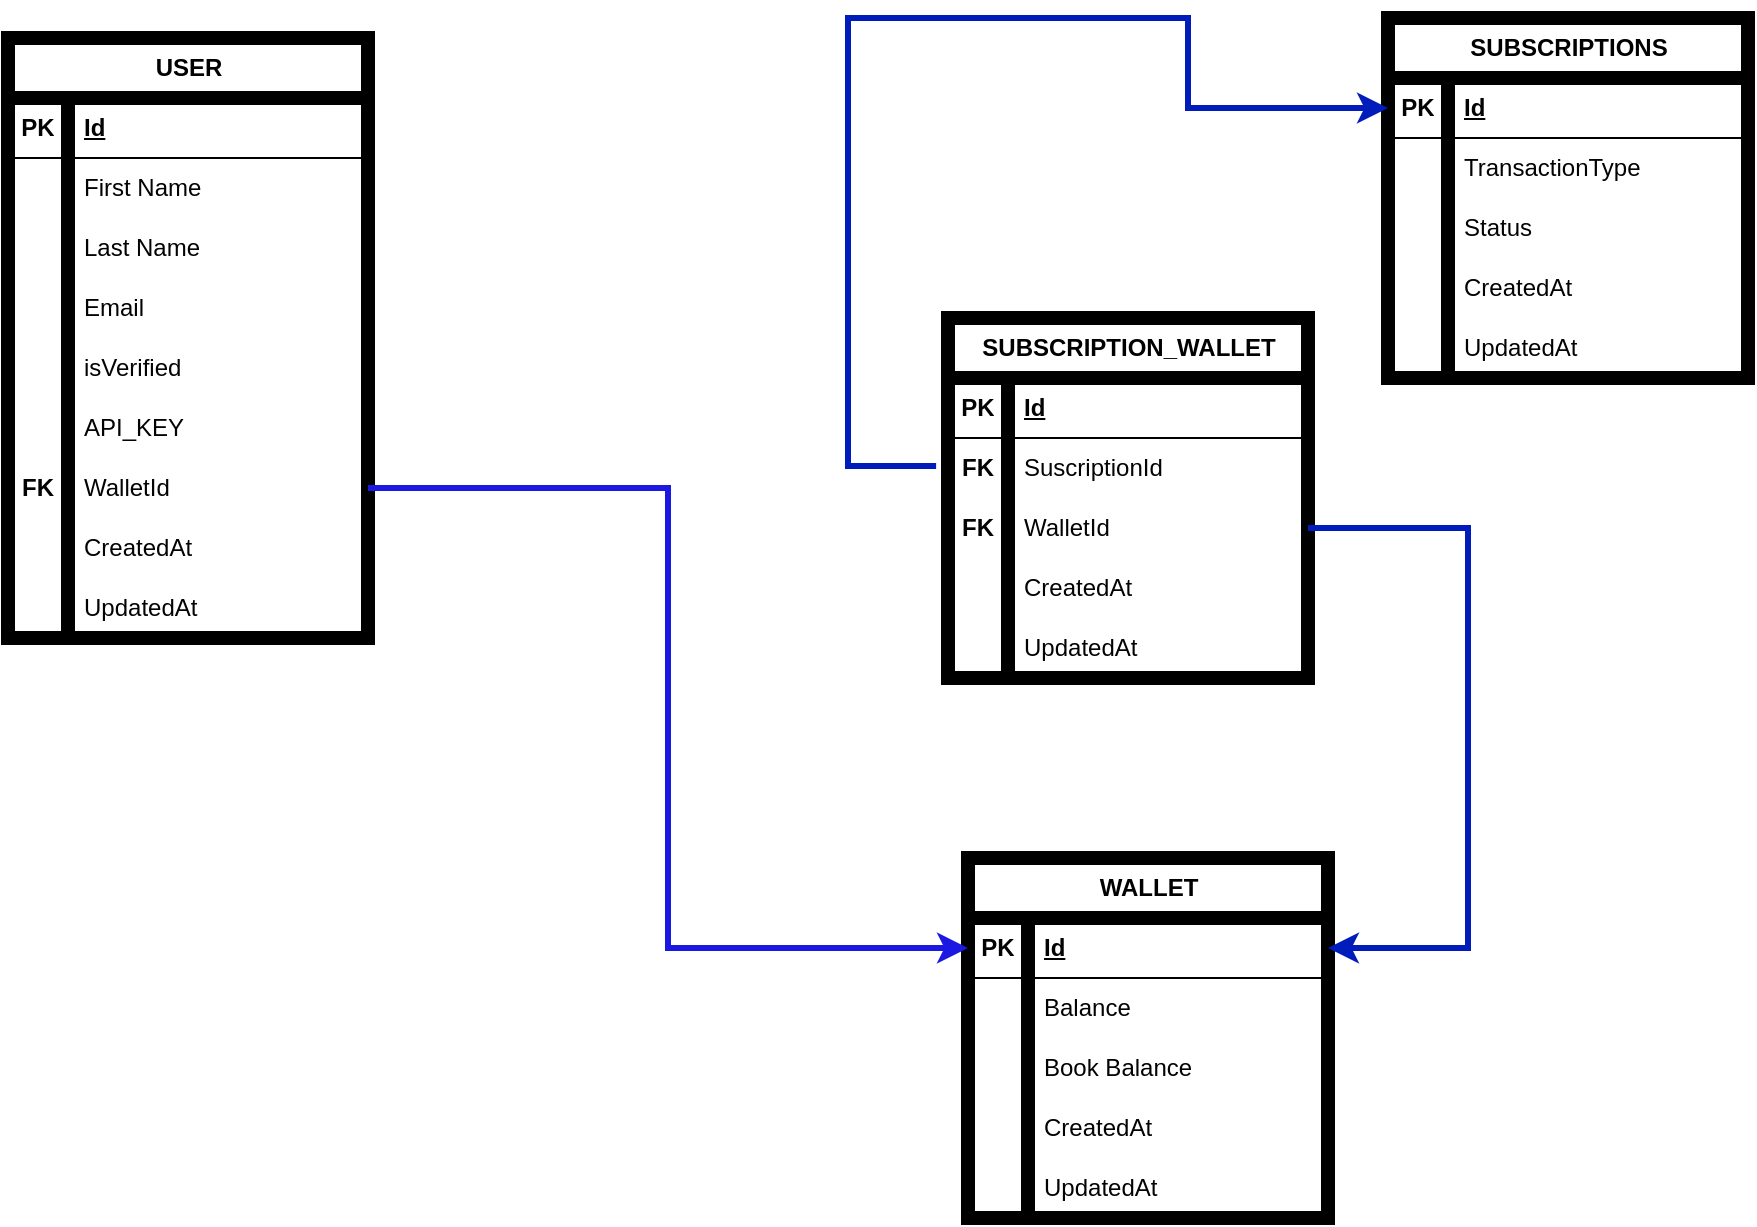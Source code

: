 <mxfile version="21.5.2" type="github">
  <diagram name="Page-1" id="ZC3b0wmxKJjaTJfsp6VT">
    <mxGraphModel dx="1242" dy="796" grid="1" gridSize="10" guides="1" tooltips="1" connect="1" arrows="1" fold="1" page="1" pageScale="1" pageWidth="1920" pageHeight="1200" background="#ffffff" math="0" shadow="0">
      <root>
        <mxCell id="0" />
        <mxCell id="1" parent="0" />
        <mxCell id="PtxUG32idNHbw1DqnJN5-8" value="USER" style="shape=table;startSize=30;container=1;collapsible=1;childLayout=tableLayout;fixedRows=1;rowLines=0;fontStyle=1;align=center;resizeLast=1;html=1;fillColor=#FFFFFF;fontColor=#000000;strokeWidth=7;strokeColor=#000000;" vertex="1" parent="1">
          <mxGeometry x="210" y="80" width="180" height="300" as="geometry" />
        </mxCell>
        <mxCell id="PtxUG32idNHbw1DqnJN5-9" value="" style="shape=tableRow;horizontal=0;startSize=0;swimlaneHead=0;swimlaneBody=0;fillColor=none;collapsible=0;dropTarget=0;points=[[0,0.5],[1,0.5]];portConstraint=eastwest;top=0;left=0;right=0;bottom=1;" vertex="1" parent="PtxUG32idNHbw1DqnJN5-8">
          <mxGeometry y="30" width="180" height="30" as="geometry" />
        </mxCell>
        <mxCell id="PtxUG32idNHbw1DqnJN5-10" value="PK" style="shape=partialRectangle;connectable=0;fillColor=none;top=0;left=0;bottom=0;right=0;fontStyle=1;overflow=hidden;whiteSpace=wrap;html=1;fontColor=#030303;" vertex="1" parent="PtxUG32idNHbw1DqnJN5-9">
          <mxGeometry width="30" height="30" as="geometry">
            <mxRectangle width="30" height="30" as="alternateBounds" />
          </mxGeometry>
        </mxCell>
        <mxCell id="PtxUG32idNHbw1DqnJN5-11" value="Id" style="shape=partialRectangle;connectable=0;fillColor=none;top=0;left=0;bottom=0;right=0;align=left;spacingLeft=6;fontStyle=5;overflow=hidden;whiteSpace=wrap;html=1;fontColor=#030303;" vertex="1" parent="PtxUG32idNHbw1DqnJN5-9">
          <mxGeometry x="30" width="150" height="30" as="geometry">
            <mxRectangle width="150" height="30" as="alternateBounds" />
          </mxGeometry>
        </mxCell>
        <mxCell id="PtxUG32idNHbw1DqnJN5-12" value="" style="shape=tableRow;horizontal=0;startSize=0;swimlaneHead=0;swimlaneBody=0;fillColor=none;collapsible=0;dropTarget=0;points=[[0,0.5],[1,0.5]];portConstraint=eastwest;top=0;left=0;right=0;bottom=0;" vertex="1" parent="PtxUG32idNHbw1DqnJN5-8">
          <mxGeometry y="60" width="180" height="30" as="geometry" />
        </mxCell>
        <mxCell id="PtxUG32idNHbw1DqnJN5-13" value="" style="shape=partialRectangle;connectable=0;fillColor=none;top=0;left=0;bottom=0;right=0;editable=1;overflow=hidden;whiteSpace=wrap;html=1;fontColor=#030303;" vertex="1" parent="PtxUG32idNHbw1DqnJN5-12">
          <mxGeometry width="30" height="30" as="geometry">
            <mxRectangle width="30" height="30" as="alternateBounds" />
          </mxGeometry>
        </mxCell>
        <mxCell id="PtxUG32idNHbw1DqnJN5-14" value="First Name" style="shape=partialRectangle;connectable=0;fillColor=none;top=0;left=0;bottom=0;right=0;align=left;spacingLeft=6;overflow=hidden;whiteSpace=wrap;html=1;fontColor=#030303;" vertex="1" parent="PtxUG32idNHbw1DqnJN5-12">
          <mxGeometry x="30" width="150" height="30" as="geometry">
            <mxRectangle width="150" height="30" as="alternateBounds" />
          </mxGeometry>
        </mxCell>
        <mxCell id="PtxUG32idNHbw1DqnJN5-15" value="" style="shape=tableRow;horizontal=0;startSize=0;swimlaneHead=0;swimlaneBody=0;fillColor=none;collapsible=0;dropTarget=0;points=[[0,0.5],[1,0.5]];portConstraint=eastwest;top=0;left=0;right=0;bottom=0;" vertex="1" parent="PtxUG32idNHbw1DqnJN5-8">
          <mxGeometry y="90" width="180" height="30" as="geometry" />
        </mxCell>
        <mxCell id="PtxUG32idNHbw1DqnJN5-16" value="" style="shape=partialRectangle;connectable=0;fillColor=none;top=0;left=0;bottom=0;right=0;editable=1;overflow=hidden;whiteSpace=wrap;html=1;fontColor=#030303;" vertex="1" parent="PtxUG32idNHbw1DqnJN5-15">
          <mxGeometry width="30" height="30" as="geometry">
            <mxRectangle width="30" height="30" as="alternateBounds" />
          </mxGeometry>
        </mxCell>
        <mxCell id="PtxUG32idNHbw1DqnJN5-17" value="Last Name" style="shape=partialRectangle;connectable=0;fillColor=none;top=0;left=0;bottom=0;right=0;align=left;spacingLeft=6;overflow=hidden;whiteSpace=wrap;html=1;fontColor=#030303;" vertex="1" parent="PtxUG32idNHbw1DqnJN5-15">
          <mxGeometry x="30" width="150" height="30" as="geometry">
            <mxRectangle width="150" height="30" as="alternateBounds" />
          </mxGeometry>
        </mxCell>
        <mxCell id="PtxUG32idNHbw1DqnJN5-18" value="" style="shape=tableRow;horizontal=0;startSize=0;swimlaneHead=0;swimlaneBody=0;fillColor=none;collapsible=0;dropTarget=0;points=[[0,0.5],[1,0.5]];portConstraint=eastwest;top=0;left=0;right=0;bottom=0;" vertex="1" parent="PtxUG32idNHbw1DqnJN5-8">
          <mxGeometry y="120" width="180" height="30" as="geometry" />
        </mxCell>
        <mxCell id="PtxUG32idNHbw1DqnJN5-19" value="" style="shape=partialRectangle;connectable=0;fillColor=none;top=0;left=0;bottom=0;right=0;editable=1;overflow=hidden;whiteSpace=wrap;html=1;fontColor=#030303;" vertex="1" parent="PtxUG32idNHbw1DqnJN5-18">
          <mxGeometry width="30" height="30" as="geometry">
            <mxRectangle width="30" height="30" as="alternateBounds" />
          </mxGeometry>
        </mxCell>
        <mxCell id="PtxUG32idNHbw1DqnJN5-20" value="Email" style="shape=partialRectangle;connectable=0;fillColor=none;top=0;left=0;bottom=0;right=0;align=left;spacingLeft=6;overflow=hidden;whiteSpace=wrap;html=1;fontColor=#030303;" vertex="1" parent="PtxUG32idNHbw1DqnJN5-18">
          <mxGeometry x="30" width="150" height="30" as="geometry">
            <mxRectangle width="150" height="30" as="alternateBounds" />
          </mxGeometry>
        </mxCell>
        <mxCell id="PtxUG32idNHbw1DqnJN5-21" value="" style="shape=tableRow;horizontal=0;startSize=0;swimlaneHead=0;swimlaneBody=0;fillColor=none;collapsible=0;dropTarget=0;points=[[0,0.5],[1,0.5]];portConstraint=eastwest;top=0;left=0;right=0;bottom=0;" vertex="1" parent="PtxUG32idNHbw1DqnJN5-8">
          <mxGeometry y="150" width="180" height="30" as="geometry" />
        </mxCell>
        <mxCell id="PtxUG32idNHbw1DqnJN5-22" value="" style="shape=partialRectangle;connectable=0;fillColor=none;top=0;left=0;bottom=0;right=0;editable=1;overflow=hidden;whiteSpace=wrap;html=1;fontColor=#030303;" vertex="1" parent="PtxUG32idNHbw1DqnJN5-21">
          <mxGeometry width="30" height="30" as="geometry">
            <mxRectangle width="30" height="30" as="alternateBounds" />
          </mxGeometry>
        </mxCell>
        <mxCell id="PtxUG32idNHbw1DqnJN5-23" value="isVerified" style="shape=partialRectangle;connectable=0;fillColor=none;top=0;left=0;bottom=0;right=0;align=left;spacingLeft=6;overflow=hidden;whiteSpace=wrap;html=1;fontColor=#030303;" vertex="1" parent="PtxUG32idNHbw1DqnJN5-21">
          <mxGeometry x="30" width="150" height="30" as="geometry">
            <mxRectangle width="150" height="30" as="alternateBounds" />
          </mxGeometry>
        </mxCell>
        <mxCell id="PtxUG32idNHbw1DqnJN5-150" value="" style="shape=tableRow;horizontal=0;startSize=0;swimlaneHead=0;swimlaneBody=0;fillColor=none;collapsible=0;dropTarget=0;points=[[0,0.5],[1,0.5]];portConstraint=eastwest;top=0;left=0;right=0;bottom=0;" vertex="1" parent="PtxUG32idNHbw1DqnJN5-8">
          <mxGeometry y="180" width="180" height="30" as="geometry" />
        </mxCell>
        <mxCell id="PtxUG32idNHbw1DqnJN5-151" value="" style="shape=partialRectangle;connectable=0;fillColor=none;top=0;left=0;bottom=0;right=0;editable=1;overflow=hidden;whiteSpace=wrap;html=1;fontColor=#030303;" vertex="1" parent="PtxUG32idNHbw1DqnJN5-150">
          <mxGeometry width="30" height="30" as="geometry">
            <mxRectangle width="30" height="30" as="alternateBounds" />
          </mxGeometry>
        </mxCell>
        <mxCell id="PtxUG32idNHbw1DqnJN5-152" value="API_KEY" style="shape=partialRectangle;connectable=0;fillColor=none;top=0;left=0;bottom=0;right=0;align=left;spacingLeft=6;overflow=hidden;whiteSpace=wrap;html=1;fontColor=#030303;" vertex="1" parent="PtxUG32idNHbw1DqnJN5-150">
          <mxGeometry x="30" width="150" height="30" as="geometry">
            <mxRectangle width="150" height="30" as="alternateBounds" />
          </mxGeometry>
        </mxCell>
        <mxCell id="PtxUG32idNHbw1DqnJN5-24" value="" style="shape=tableRow;horizontal=0;startSize=0;swimlaneHead=0;swimlaneBody=0;fillColor=none;collapsible=0;dropTarget=0;points=[[0,0.5],[1,0.5]];portConstraint=eastwest;top=0;left=0;right=0;bottom=0;" vertex="1" parent="PtxUG32idNHbw1DqnJN5-8">
          <mxGeometry y="210" width="180" height="30" as="geometry" />
        </mxCell>
        <mxCell id="PtxUG32idNHbw1DqnJN5-25" value="&lt;b&gt;FK&lt;/b&gt;" style="shape=partialRectangle;connectable=0;fillColor=none;top=0;left=0;bottom=0;right=0;editable=1;overflow=hidden;whiteSpace=wrap;html=1;fontColor=#030303;" vertex="1" parent="PtxUG32idNHbw1DqnJN5-24">
          <mxGeometry width="30" height="30" as="geometry">
            <mxRectangle width="30" height="30" as="alternateBounds" />
          </mxGeometry>
        </mxCell>
        <mxCell id="PtxUG32idNHbw1DqnJN5-26" value="WalletId" style="shape=partialRectangle;connectable=0;fillColor=none;top=0;left=0;bottom=0;right=0;align=left;spacingLeft=6;overflow=hidden;whiteSpace=wrap;html=1;fontColor=#030303;" vertex="1" parent="PtxUG32idNHbw1DqnJN5-24">
          <mxGeometry x="30" width="150" height="30" as="geometry">
            <mxRectangle width="150" height="30" as="alternateBounds" />
          </mxGeometry>
        </mxCell>
        <mxCell id="PtxUG32idNHbw1DqnJN5-65" value="" style="shape=tableRow;horizontal=0;startSize=0;swimlaneHead=0;swimlaneBody=0;fillColor=none;collapsible=0;dropTarget=0;points=[[0,0.5],[1,0.5]];portConstraint=eastwest;top=0;left=0;right=0;bottom=0;" vertex="1" parent="PtxUG32idNHbw1DqnJN5-8">
          <mxGeometry y="240" width="180" height="30" as="geometry" />
        </mxCell>
        <mxCell id="PtxUG32idNHbw1DqnJN5-66" value="" style="shape=partialRectangle;connectable=0;fillColor=none;top=0;left=0;bottom=0;right=0;editable=1;overflow=hidden;whiteSpace=wrap;html=1;fontColor=#030303;" vertex="1" parent="PtxUG32idNHbw1DqnJN5-65">
          <mxGeometry width="30" height="30" as="geometry">
            <mxRectangle width="30" height="30" as="alternateBounds" />
          </mxGeometry>
        </mxCell>
        <mxCell id="PtxUG32idNHbw1DqnJN5-67" value="CreatedAt" style="shape=partialRectangle;connectable=0;fillColor=none;top=0;left=0;bottom=0;right=0;align=left;spacingLeft=6;overflow=hidden;whiteSpace=wrap;html=1;fontColor=#030303;" vertex="1" parent="PtxUG32idNHbw1DqnJN5-65">
          <mxGeometry x="30" width="150" height="30" as="geometry">
            <mxRectangle width="150" height="30" as="alternateBounds" />
          </mxGeometry>
        </mxCell>
        <mxCell id="PtxUG32idNHbw1DqnJN5-68" value="" style="shape=tableRow;horizontal=0;startSize=0;swimlaneHead=0;swimlaneBody=0;fillColor=none;collapsible=0;dropTarget=0;points=[[0,0.5],[1,0.5]];portConstraint=eastwest;top=0;left=0;right=0;bottom=0;" vertex="1" parent="PtxUG32idNHbw1DqnJN5-8">
          <mxGeometry y="270" width="180" height="30" as="geometry" />
        </mxCell>
        <mxCell id="PtxUG32idNHbw1DqnJN5-69" value="" style="shape=partialRectangle;connectable=0;fillColor=none;top=0;left=0;bottom=0;right=0;editable=1;overflow=hidden;whiteSpace=wrap;html=1;fontColor=#030303;" vertex="1" parent="PtxUG32idNHbw1DqnJN5-68">
          <mxGeometry width="30" height="30" as="geometry">
            <mxRectangle width="30" height="30" as="alternateBounds" />
          </mxGeometry>
        </mxCell>
        <mxCell id="PtxUG32idNHbw1DqnJN5-70" value="UpdatedAt" style="shape=partialRectangle;connectable=0;fillColor=none;top=0;left=0;bottom=0;right=0;align=left;spacingLeft=6;overflow=hidden;whiteSpace=wrap;html=1;fontColor=#030303;" vertex="1" parent="PtxUG32idNHbw1DqnJN5-68">
          <mxGeometry x="30" width="150" height="30" as="geometry">
            <mxRectangle width="150" height="30" as="alternateBounds" />
          </mxGeometry>
        </mxCell>
        <mxCell id="PtxUG32idNHbw1DqnJN5-27" value="WALLET" style="shape=table;startSize=30;container=1;collapsible=1;childLayout=tableLayout;fixedRows=1;rowLines=0;fontStyle=1;align=center;resizeLast=1;html=1;fillColor=#FFFFFF;fontColor=#000000;strokeWidth=7;strokeColor=#000000;" vertex="1" parent="1">
          <mxGeometry x="690" y="490" width="180" height="180" as="geometry" />
        </mxCell>
        <mxCell id="PtxUG32idNHbw1DqnJN5-28" value="" style="shape=tableRow;horizontal=0;startSize=0;swimlaneHead=0;swimlaneBody=0;fillColor=none;collapsible=0;dropTarget=0;points=[[0,0.5],[1,0.5]];portConstraint=eastwest;top=0;left=0;right=0;bottom=1;" vertex="1" parent="PtxUG32idNHbw1DqnJN5-27">
          <mxGeometry y="30" width="180" height="30" as="geometry" />
        </mxCell>
        <mxCell id="PtxUG32idNHbw1DqnJN5-29" value="PK" style="shape=partialRectangle;connectable=0;fillColor=none;top=0;left=0;bottom=0;right=0;fontStyle=1;overflow=hidden;whiteSpace=wrap;html=1;fontColor=#030303;" vertex="1" parent="PtxUG32idNHbw1DqnJN5-28">
          <mxGeometry width="30" height="30" as="geometry">
            <mxRectangle width="30" height="30" as="alternateBounds" />
          </mxGeometry>
        </mxCell>
        <mxCell id="PtxUG32idNHbw1DqnJN5-30" value="Id" style="shape=partialRectangle;connectable=0;fillColor=none;top=0;left=0;bottom=0;right=0;align=left;spacingLeft=6;fontStyle=5;overflow=hidden;whiteSpace=wrap;html=1;fontColor=#030303;" vertex="1" parent="PtxUG32idNHbw1DqnJN5-28">
          <mxGeometry x="30" width="150" height="30" as="geometry">
            <mxRectangle width="150" height="30" as="alternateBounds" />
          </mxGeometry>
        </mxCell>
        <mxCell id="PtxUG32idNHbw1DqnJN5-31" value="" style="shape=tableRow;horizontal=0;startSize=0;swimlaneHead=0;swimlaneBody=0;fillColor=none;collapsible=0;dropTarget=0;points=[[0,0.5],[1,0.5]];portConstraint=eastwest;top=0;left=0;right=0;bottom=0;" vertex="1" parent="PtxUG32idNHbw1DqnJN5-27">
          <mxGeometry y="60" width="180" height="30" as="geometry" />
        </mxCell>
        <mxCell id="PtxUG32idNHbw1DqnJN5-32" value="" style="shape=partialRectangle;connectable=0;fillColor=none;top=0;left=0;bottom=0;right=0;editable=1;overflow=hidden;whiteSpace=wrap;html=1;fontColor=#030303;" vertex="1" parent="PtxUG32idNHbw1DqnJN5-31">
          <mxGeometry width="30" height="30" as="geometry">
            <mxRectangle width="30" height="30" as="alternateBounds" />
          </mxGeometry>
        </mxCell>
        <mxCell id="PtxUG32idNHbw1DqnJN5-33" value="Balance" style="shape=partialRectangle;connectable=0;fillColor=none;top=0;left=0;bottom=0;right=0;align=left;spacingLeft=6;overflow=hidden;whiteSpace=wrap;html=1;fontColor=#030303;" vertex="1" parent="PtxUG32idNHbw1DqnJN5-31">
          <mxGeometry x="30" width="150" height="30" as="geometry">
            <mxRectangle width="150" height="30" as="alternateBounds" />
          </mxGeometry>
        </mxCell>
        <mxCell id="PtxUG32idNHbw1DqnJN5-34" value="" style="shape=tableRow;horizontal=0;startSize=0;swimlaneHead=0;swimlaneBody=0;fillColor=none;collapsible=0;dropTarget=0;points=[[0,0.5],[1,0.5]];portConstraint=eastwest;top=0;left=0;right=0;bottom=0;" vertex="1" parent="PtxUG32idNHbw1DqnJN5-27">
          <mxGeometry y="90" width="180" height="30" as="geometry" />
        </mxCell>
        <mxCell id="PtxUG32idNHbw1DqnJN5-35" value="" style="shape=partialRectangle;connectable=0;fillColor=none;top=0;left=0;bottom=0;right=0;editable=1;overflow=hidden;whiteSpace=wrap;html=1;fontColor=#030303;" vertex="1" parent="PtxUG32idNHbw1DqnJN5-34">
          <mxGeometry width="30" height="30" as="geometry">
            <mxRectangle width="30" height="30" as="alternateBounds" />
          </mxGeometry>
        </mxCell>
        <mxCell id="PtxUG32idNHbw1DqnJN5-36" value="Book Balance" style="shape=partialRectangle;connectable=0;fillColor=none;top=0;left=0;bottom=0;right=0;align=left;spacingLeft=6;overflow=hidden;whiteSpace=wrap;html=1;fontColor=#030303;" vertex="1" parent="PtxUG32idNHbw1DqnJN5-34">
          <mxGeometry x="30" width="150" height="30" as="geometry">
            <mxRectangle width="150" height="30" as="alternateBounds" />
          </mxGeometry>
        </mxCell>
        <mxCell id="PtxUG32idNHbw1DqnJN5-43" value="" style="shape=tableRow;horizontal=0;startSize=0;swimlaneHead=0;swimlaneBody=0;fillColor=none;collapsible=0;dropTarget=0;points=[[0,0.5],[1,0.5]];portConstraint=eastwest;top=0;left=0;right=0;bottom=0;" vertex="1" parent="PtxUG32idNHbw1DqnJN5-27">
          <mxGeometry y="120" width="180" height="30" as="geometry" />
        </mxCell>
        <mxCell id="PtxUG32idNHbw1DqnJN5-44" value="" style="shape=partialRectangle;connectable=0;fillColor=none;top=0;left=0;bottom=0;right=0;editable=1;overflow=hidden;whiteSpace=wrap;html=1;fontColor=#030303;" vertex="1" parent="PtxUG32idNHbw1DqnJN5-43">
          <mxGeometry width="30" height="30" as="geometry">
            <mxRectangle width="30" height="30" as="alternateBounds" />
          </mxGeometry>
        </mxCell>
        <mxCell id="PtxUG32idNHbw1DqnJN5-45" value="CreatedAt" style="shape=partialRectangle;connectable=0;fillColor=none;top=0;left=0;bottom=0;right=0;align=left;spacingLeft=6;overflow=hidden;whiteSpace=wrap;html=1;fontColor=#030303;" vertex="1" parent="PtxUG32idNHbw1DqnJN5-43">
          <mxGeometry x="30" width="150" height="30" as="geometry">
            <mxRectangle width="150" height="30" as="alternateBounds" />
          </mxGeometry>
        </mxCell>
        <mxCell id="PtxUG32idNHbw1DqnJN5-71" value="" style="shape=tableRow;horizontal=0;startSize=0;swimlaneHead=0;swimlaneBody=0;fillColor=none;collapsible=0;dropTarget=0;points=[[0,0.5],[1,0.5]];portConstraint=eastwest;top=0;left=0;right=0;bottom=0;" vertex="1" parent="PtxUG32idNHbw1DqnJN5-27">
          <mxGeometry y="150" width="180" height="30" as="geometry" />
        </mxCell>
        <mxCell id="PtxUG32idNHbw1DqnJN5-72" value="" style="shape=partialRectangle;connectable=0;fillColor=none;top=0;left=0;bottom=0;right=0;editable=1;overflow=hidden;whiteSpace=wrap;html=1;fontColor=#030303;" vertex="1" parent="PtxUG32idNHbw1DqnJN5-71">
          <mxGeometry width="30" height="30" as="geometry">
            <mxRectangle width="30" height="30" as="alternateBounds" />
          </mxGeometry>
        </mxCell>
        <mxCell id="PtxUG32idNHbw1DqnJN5-73" value="UpdatedAt" style="shape=partialRectangle;connectable=0;fillColor=none;top=0;left=0;bottom=0;right=0;align=left;spacingLeft=6;overflow=hidden;whiteSpace=wrap;html=1;fontColor=#030303;" vertex="1" parent="PtxUG32idNHbw1DqnJN5-71">
          <mxGeometry x="30" width="150" height="30" as="geometry">
            <mxRectangle width="150" height="30" as="alternateBounds" />
          </mxGeometry>
        </mxCell>
        <mxCell id="PtxUG32idNHbw1DqnJN5-75" style="edgeStyle=orthogonalEdgeStyle;rounded=0;orthogonalLoop=1;jettySize=auto;html=1;exitX=1;exitY=0.5;exitDx=0;exitDy=0;entryX=0;entryY=0.25;entryDx=0;entryDy=0;strokeWidth=3;strokeColor=#1b18e2;" edge="1" parent="1" source="PtxUG32idNHbw1DqnJN5-24" target="PtxUG32idNHbw1DqnJN5-27">
          <mxGeometry relative="1" as="geometry" />
        </mxCell>
        <mxCell id="PtxUG32idNHbw1DqnJN5-76" value="SUBSCRIPTION_WALLET" style="shape=table;startSize=30;container=1;collapsible=1;childLayout=tableLayout;fixedRows=1;rowLines=0;fontStyle=1;align=center;resizeLast=1;html=1;fillColor=#FFFFFF;fontColor=#000000;strokeWidth=7;strokeColor=#000000;" vertex="1" parent="1">
          <mxGeometry x="680" y="220" width="180" height="180" as="geometry" />
        </mxCell>
        <mxCell id="PtxUG32idNHbw1DqnJN5-77" value="" style="shape=tableRow;horizontal=0;startSize=0;swimlaneHead=0;swimlaneBody=0;fillColor=none;collapsible=0;dropTarget=0;points=[[0,0.5],[1,0.5]];portConstraint=eastwest;top=0;left=0;right=0;bottom=1;" vertex="1" parent="PtxUG32idNHbw1DqnJN5-76">
          <mxGeometry y="30" width="180" height="30" as="geometry" />
        </mxCell>
        <mxCell id="PtxUG32idNHbw1DqnJN5-78" value="PK" style="shape=partialRectangle;connectable=0;fillColor=none;top=0;left=0;bottom=0;right=0;fontStyle=1;overflow=hidden;whiteSpace=wrap;html=1;fontColor=#030303;" vertex="1" parent="PtxUG32idNHbw1DqnJN5-77">
          <mxGeometry width="30" height="30" as="geometry">
            <mxRectangle width="30" height="30" as="alternateBounds" />
          </mxGeometry>
        </mxCell>
        <mxCell id="PtxUG32idNHbw1DqnJN5-79" value="Id" style="shape=partialRectangle;connectable=0;fillColor=none;top=0;left=0;bottom=0;right=0;align=left;spacingLeft=6;fontStyle=5;overflow=hidden;whiteSpace=wrap;html=1;fontColor=#030303;" vertex="1" parent="PtxUG32idNHbw1DqnJN5-77">
          <mxGeometry x="30" width="150" height="30" as="geometry">
            <mxRectangle width="150" height="30" as="alternateBounds" />
          </mxGeometry>
        </mxCell>
        <mxCell id="PtxUG32idNHbw1DqnJN5-80" value="" style="shape=tableRow;horizontal=0;startSize=0;swimlaneHead=0;swimlaneBody=0;fillColor=none;collapsible=0;dropTarget=0;points=[[0,0.5],[1,0.5]];portConstraint=eastwest;top=0;left=0;right=0;bottom=0;" vertex="1" parent="PtxUG32idNHbw1DqnJN5-76">
          <mxGeometry y="60" width="180" height="30" as="geometry" />
        </mxCell>
        <mxCell id="PtxUG32idNHbw1DqnJN5-81" value="&lt;b&gt;FK&lt;/b&gt;" style="shape=partialRectangle;connectable=0;fillColor=none;top=0;left=0;bottom=0;right=0;editable=1;overflow=hidden;whiteSpace=wrap;html=1;fontColor=#030303;" vertex="1" parent="PtxUG32idNHbw1DqnJN5-80">
          <mxGeometry width="30" height="30" as="geometry">
            <mxRectangle width="30" height="30" as="alternateBounds" />
          </mxGeometry>
        </mxCell>
        <mxCell id="PtxUG32idNHbw1DqnJN5-82" value="SuscriptionId" style="shape=partialRectangle;connectable=0;fillColor=none;top=0;left=0;bottom=0;right=0;align=left;spacingLeft=6;overflow=hidden;whiteSpace=wrap;html=1;fontColor=#030303;" vertex="1" parent="PtxUG32idNHbw1DqnJN5-80">
          <mxGeometry x="30" width="150" height="30" as="geometry">
            <mxRectangle width="150" height="30" as="alternateBounds" />
          </mxGeometry>
        </mxCell>
        <mxCell id="PtxUG32idNHbw1DqnJN5-83" value="" style="shape=tableRow;horizontal=0;startSize=0;swimlaneHead=0;swimlaneBody=0;fillColor=none;collapsible=0;dropTarget=0;points=[[0,0.5],[1,0.5]];portConstraint=eastwest;top=0;left=0;right=0;bottom=0;" vertex="1" parent="PtxUG32idNHbw1DqnJN5-76">
          <mxGeometry y="90" width="180" height="30" as="geometry" />
        </mxCell>
        <mxCell id="PtxUG32idNHbw1DqnJN5-84" value="&lt;b&gt;FK&lt;/b&gt;" style="shape=partialRectangle;connectable=0;fillColor=none;top=0;left=0;bottom=0;right=0;editable=1;overflow=hidden;whiteSpace=wrap;html=1;fontColor=#030303;" vertex="1" parent="PtxUG32idNHbw1DqnJN5-83">
          <mxGeometry width="30" height="30" as="geometry">
            <mxRectangle width="30" height="30" as="alternateBounds" />
          </mxGeometry>
        </mxCell>
        <mxCell id="PtxUG32idNHbw1DqnJN5-85" value="WalletId" style="shape=partialRectangle;connectable=0;fillColor=none;top=0;left=0;bottom=0;right=0;align=left;spacingLeft=6;overflow=hidden;whiteSpace=wrap;html=1;fontColor=#030303;" vertex="1" parent="PtxUG32idNHbw1DqnJN5-83">
          <mxGeometry x="30" width="150" height="30" as="geometry">
            <mxRectangle width="150" height="30" as="alternateBounds" />
          </mxGeometry>
        </mxCell>
        <mxCell id="PtxUG32idNHbw1DqnJN5-95" value="" style="shape=tableRow;horizontal=0;startSize=0;swimlaneHead=0;swimlaneBody=0;fillColor=none;collapsible=0;dropTarget=0;points=[[0,0.5],[1,0.5]];portConstraint=eastwest;top=0;left=0;right=0;bottom=0;" vertex="1" parent="PtxUG32idNHbw1DqnJN5-76">
          <mxGeometry y="120" width="180" height="30" as="geometry" />
        </mxCell>
        <mxCell id="PtxUG32idNHbw1DqnJN5-96" value="" style="shape=partialRectangle;connectable=0;fillColor=none;top=0;left=0;bottom=0;right=0;editable=1;overflow=hidden;whiteSpace=wrap;html=1;fontColor=#030303;" vertex="1" parent="PtxUG32idNHbw1DqnJN5-95">
          <mxGeometry width="30" height="30" as="geometry">
            <mxRectangle width="30" height="30" as="alternateBounds" />
          </mxGeometry>
        </mxCell>
        <mxCell id="PtxUG32idNHbw1DqnJN5-97" value="CreatedAt" style="shape=partialRectangle;connectable=0;fillColor=none;top=0;left=0;bottom=0;right=0;align=left;spacingLeft=6;overflow=hidden;whiteSpace=wrap;html=1;fontColor=#030303;" vertex="1" parent="PtxUG32idNHbw1DqnJN5-95">
          <mxGeometry x="30" width="150" height="30" as="geometry">
            <mxRectangle width="150" height="30" as="alternateBounds" />
          </mxGeometry>
        </mxCell>
        <mxCell id="PtxUG32idNHbw1DqnJN5-98" value="" style="shape=tableRow;horizontal=0;startSize=0;swimlaneHead=0;swimlaneBody=0;fillColor=none;collapsible=0;dropTarget=0;points=[[0,0.5],[1,0.5]];portConstraint=eastwest;top=0;left=0;right=0;bottom=0;" vertex="1" parent="PtxUG32idNHbw1DqnJN5-76">
          <mxGeometry y="150" width="180" height="30" as="geometry" />
        </mxCell>
        <mxCell id="PtxUG32idNHbw1DqnJN5-99" value="" style="shape=partialRectangle;connectable=0;fillColor=none;top=0;left=0;bottom=0;right=0;editable=1;overflow=hidden;whiteSpace=wrap;html=1;fontColor=#030303;" vertex="1" parent="PtxUG32idNHbw1DqnJN5-98">
          <mxGeometry width="30" height="30" as="geometry">
            <mxRectangle width="30" height="30" as="alternateBounds" />
          </mxGeometry>
        </mxCell>
        <mxCell id="PtxUG32idNHbw1DqnJN5-100" value="UpdatedAt" style="shape=partialRectangle;connectable=0;fillColor=none;top=0;left=0;bottom=0;right=0;align=left;spacingLeft=6;overflow=hidden;whiteSpace=wrap;html=1;fontColor=#030303;" vertex="1" parent="PtxUG32idNHbw1DqnJN5-98">
          <mxGeometry x="30" width="150" height="30" as="geometry">
            <mxRectangle width="150" height="30" as="alternateBounds" />
          </mxGeometry>
        </mxCell>
        <mxCell id="PtxUG32idNHbw1DqnJN5-102" style="edgeStyle=orthogonalEdgeStyle;rounded=0;orthogonalLoop=1;jettySize=auto;html=1;entryX=1;entryY=0.5;entryDx=0;entryDy=0;fillColor=#0050ef;strokeColor=#001DBC;strokeWidth=3;" edge="1" parent="1" source="PtxUG32idNHbw1DqnJN5-83" target="PtxUG32idNHbw1DqnJN5-28">
          <mxGeometry relative="1" as="geometry">
            <mxPoint x="890" y="570" as="targetPoint" />
            <Array as="points">
              <mxPoint x="940" y="325" />
              <mxPoint x="940" y="535" />
            </Array>
          </mxGeometry>
        </mxCell>
        <mxCell id="PtxUG32idNHbw1DqnJN5-104" value="SUBSCRIPTIONS" style="shape=table;startSize=30;container=1;collapsible=1;childLayout=tableLayout;fixedRows=1;rowLines=0;fontStyle=1;align=center;resizeLast=1;html=1;fillColor=#FFFFFF;fontColor=#000000;strokeWidth=7;strokeColor=#000000;" vertex="1" parent="1">
          <mxGeometry x="900" y="70" width="180" height="180" as="geometry" />
        </mxCell>
        <mxCell id="PtxUG32idNHbw1DqnJN5-105" value="" style="shape=tableRow;horizontal=0;startSize=0;swimlaneHead=0;swimlaneBody=0;fillColor=none;collapsible=0;dropTarget=0;points=[[0,0.5],[1,0.5]];portConstraint=eastwest;top=0;left=0;right=0;bottom=1;" vertex="1" parent="PtxUG32idNHbw1DqnJN5-104">
          <mxGeometry y="30" width="180" height="30" as="geometry" />
        </mxCell>
        <mxCell id="PtxUG32idNHbw1DqnJN5-106" value="PK" style="shape=partialRectangle;connectable=0;fillColor=none;top=0;left=0;bottom=0;right=0;fontStyle=1;overflow=hidden;whiteSpace=wrap;html=1;fontColor=#030303;" vertex="1" parent="PtxUG32idNHbw1DqnJN5-105">
          <mxGeometry width="30" height="30" as="geometry">
            <mxRectangle width="30" height="30" as="alternateBounds" />
          </mxGeometry>
        </mxCell>
        <mxCell id="PtxUG32idNHbw1DqnJN5-107" value="Id" style="shape=partialRectangle;connectable=0;fillColor=none;top=0;left=0;bottom=0;right=0;align=left;spacingLeft=6;fontStyle=5;overflow=hidden;whiteSpace=wrap;html=1;fontColor=#030303;" vertex="1" parent="PtxUG32idNHbw1DqnJN5-105">
          <mxGeometry x="30" width="150" height="30" as="geometry">
            <mxRectangle width="150" height="30" as="alternateBounds" />
          </mxGeometry>
        </mxCell>
        <mxCell id="PtxUG32idNHbw1DqnJN5-108" value="" style="shape=tableRow;horizontal=0;startSize=0;swimlaneHead=0;swimlaneBody=0;fillColor=none;collapsible=0;dropTarget=0;points=[[0,0.5],[1,0.5]];portConstraint=eastwest;top=0;left=0;right=0;bottom=0;" vertex="1" parent="PtxUG32idNHbw1DqnJN5-104">
          <mxGeometry y="60" width="180" height="30" as="geometry" />
        </mxCell>
        <mxCell id="PtxUG32idNHbw1DqnJN5-109" value="" style="shape=partialRectangle;connectable=0;fillColor=none;top=0;left=0;bottom=0;right=0;editable=1;overflow=hidden;whiteSpace=wrap;html=1;fontColor=#030303;" vertex="1" parent="PtxUG32idNHbw1DqnJN5-108">
          <mxGeometry width="30" height="30" as="geometry">
            <mxRectangle width="30" height="30" as="alternateBounds" />
          </mxGeometry>
        </mxCell>
        <mxCell id="PtxUG32idNHbw1DqnJN5-110" value="TransactionType" style="shape=partialRectangle;connectable=0;fillColor=none;top=0;left=0;bottom=0;right=0;align=left;spacingLeft=6;overflow=hidden;whiteSpace=wrap;html=1;fontColor=#030303;" vertex="1" parent="PtxUG32idNHbw1DqnJN5-108">
          <mxGeometry x="30" width="150" height="30" as="geometry">
            <mxRectangle width="150" height="30" as="alternateBounds" />
          </mxGeometry>
        </mxCell>
        <mxCell id="PtxUG32idNHbw1DqnJN5-111" value="" style="shape=tableRow;horizontal=0;startSize=0;swimlaneHead=0;swimlaneBody=0;fillColor=none;collapsible=0;dropTarget=0;points=[[0,0.5],[1,0.5]];portConstraint=eastwest;top=0;left=0;right=0;bottom=0;" vertex="1" parent="PtxUG32idNHbw1DqnJN5-104">
          <mxGeometry y="90" width="180" height="30" as="geometry" />
        </mxCell>
        <mxCell id="PtxUG32idNHbw1DqnJN5-112" value="" style="shape=partialRectangle;connectable=0;fillColor=none;top=0;left=0;bottom=0;right=0;editable=1;overflow=hidden;whiteSpace=wrap;html=1;fontColor=#030303;" vertex="1" parent="PtxUG32idNHbw1DqnJN5-111">
          <mxGeometry width="30" height="30" as="geometry">
            <mxRectangle width="30" height="30" as="alternateBounds" />
          </mxGeometry>
        </mxCell>
        <mxCell id="PtxUG32idNHbw1DqnJN5-113" value="Status" style="shape=partialRectangle;connectable=0;fillColor=none;top=0;left=0;bottom=0;right=0;align=left;spacingLeft=6;overflow=hidden;whiteSpace=wrap;html=1;fontColor=#030303;" vertex="1" parent="PtxUG32idNHbw1DqnJN5-111">
          <mxGeometry x="30" width="150" height="30" as="geometry">
            <mxRectangle width="150" height="30" as="alternateBounds" />
          </mxGeometry>
        </mxCell>
        <mxCell id="PtxUG32idNHbw1DqnJN5-114" value="" style="shape=tableRow;horizontal=0;startSize=0;swimlaneHead=0;swimlaneBody=0;fillColor=none;collapsible=0;dropTarget=0;points=[[0,0.5],[1,0.5]];portConstraint=eastwest;top=0;left=0;right=0;bottom=0;" vertex="1" parent="PtxUG32idNHbw1DqnJN5-104">
          <mxGeometry y="120" width="180" height="30" as="geometry" />
        </mxCell>
        <mxCell id="PtxUG32idNHbw1DqnJN5-115" value="" style="shape=partialRectangle;connectable=0;fillColor=none;top=0;left=0;bottom=0;right=0;editable=1;overflow=hidden;whiteSpace=wrap;html=1;fontColor=#030303;" vertex="1" parent="PtxUG32idNHbw1DqnJN5-114">
          <mxGeometry width="30" height="30" as="geometry">
            <mxRectangle width="30" height="30" as="alternateBounds" />
          </mxGeometry>
        </mxCell>
        <mxCell id="PtxUG32idNHbw1DqnJN5-116" value="CreatedAt" style="shape=partialRectangle;connectable=0;fillColor=none;top=0;left=0;bottom=0;right=0;align=left;spacingLeft=6;overflow=hidden;whiteSpace=wrap;html=1;fontColor=#030303;" vertex="1" parent="PtxUG32idNHbw1DqnJN5-114">
          <mxGeometry x="30" width="150" height="30" as="geometry">
            <mxRectangle width="150" height="30" as="alternateBounds" />
          </mxGeometry>
        </mxCell>
        <mxCell id="PtxUG32idNHbw1DqnJN5-117" value="" style="shape=tableRow;horizontal=0;startSize=0;swimlaneHead=0;swimlaneBody=0;fillColor=none;collapsible=0;dropTarget=0;points=[[0,0.5],[1,0.5]];portConstraint=eastwest;top=0;left=0;right=0;bottom=0;" vertex="1" parent="PtxUG32idNHbw1DqnJN5-104">
          <mxGeometry y="150" width="180" height="30" as="geometry" />
        </mxCell>
        <mxCell id="PtxUG32idNHbw1DqnJN5-118" value="" style="shape=partialRectangle;connectable=0;fillColor=none;top=0;left=0;bottom=0;right=0;editable=1;overflow=hidden;whiteSpace=wrap;html=1;fontColor=#030303;" vertex="1" parent="PtxUG32idNHbw1DqnJN5-117">
          <mxGeometry width="30" height="30" as="geometry">
            <mxRectangle width="30" height="30" as="alternateBounds" />
          </mxGeometry>
        </mxCell>
        <mxCell id="PtxUG32idNHbw1DqnJN5-119" value="UpdatedAt" style="shape=partialRectangle;connectable=0;fillColor=none;top=0;left=0;bottom=0;right=0;align=left;spacingLeft=6;overflow=hidden;whiteSpace=wrap;html=1;fontColor=#030303;" vertex="1" parent="PtxUG32idNHbw1DqnJN5-117">
          <mxGeometry x="30" width="150" height="30" as="geometry">
            <mxRectangle width="150" height="30" as="alternateBounds" />
          </mxGeometry>
        </mxCell>
        <mxCell id="PtxUG32idNHbw1DqnJN5-120" style="edgeStyle=orthogonalEdgeStyle;rounded=0;orthogonalLoop=1;jettySize=auto;html=1;fillColor=#0050ef;strokeColor=#001DBC;strokeWidth=3;exitX=-0.033;exitY=0.467;exitDx=0;exitDy=0;exitPerimeter=0;entryX=0;entryY=0.5;entryDx=0;entryDy=0;" edge="1" parent="1" source="PtxUG32idNHbw1DqnJN5-80" target="PtxUG32idNHbw1DqnJN5-105">
          <mxGeometry relative="1" as="geometry">
            <mxPoint x="890" y="120" as="targetPoint" />
            <mxPoint x="720" y="70" as="sourcePoint" />
            <Array as="points">
              <mxPoint x="630" y="294" />
              <mxPoint x="630" y="70" />
              <mxPoint x="800" y="70" />
              <mxPoint x="800" y="115" />
            </Array>
          </mxGeometry>
        </mxCell>
      </root>
    </mxGraphModel>
  </diagram>
</mxfile>
